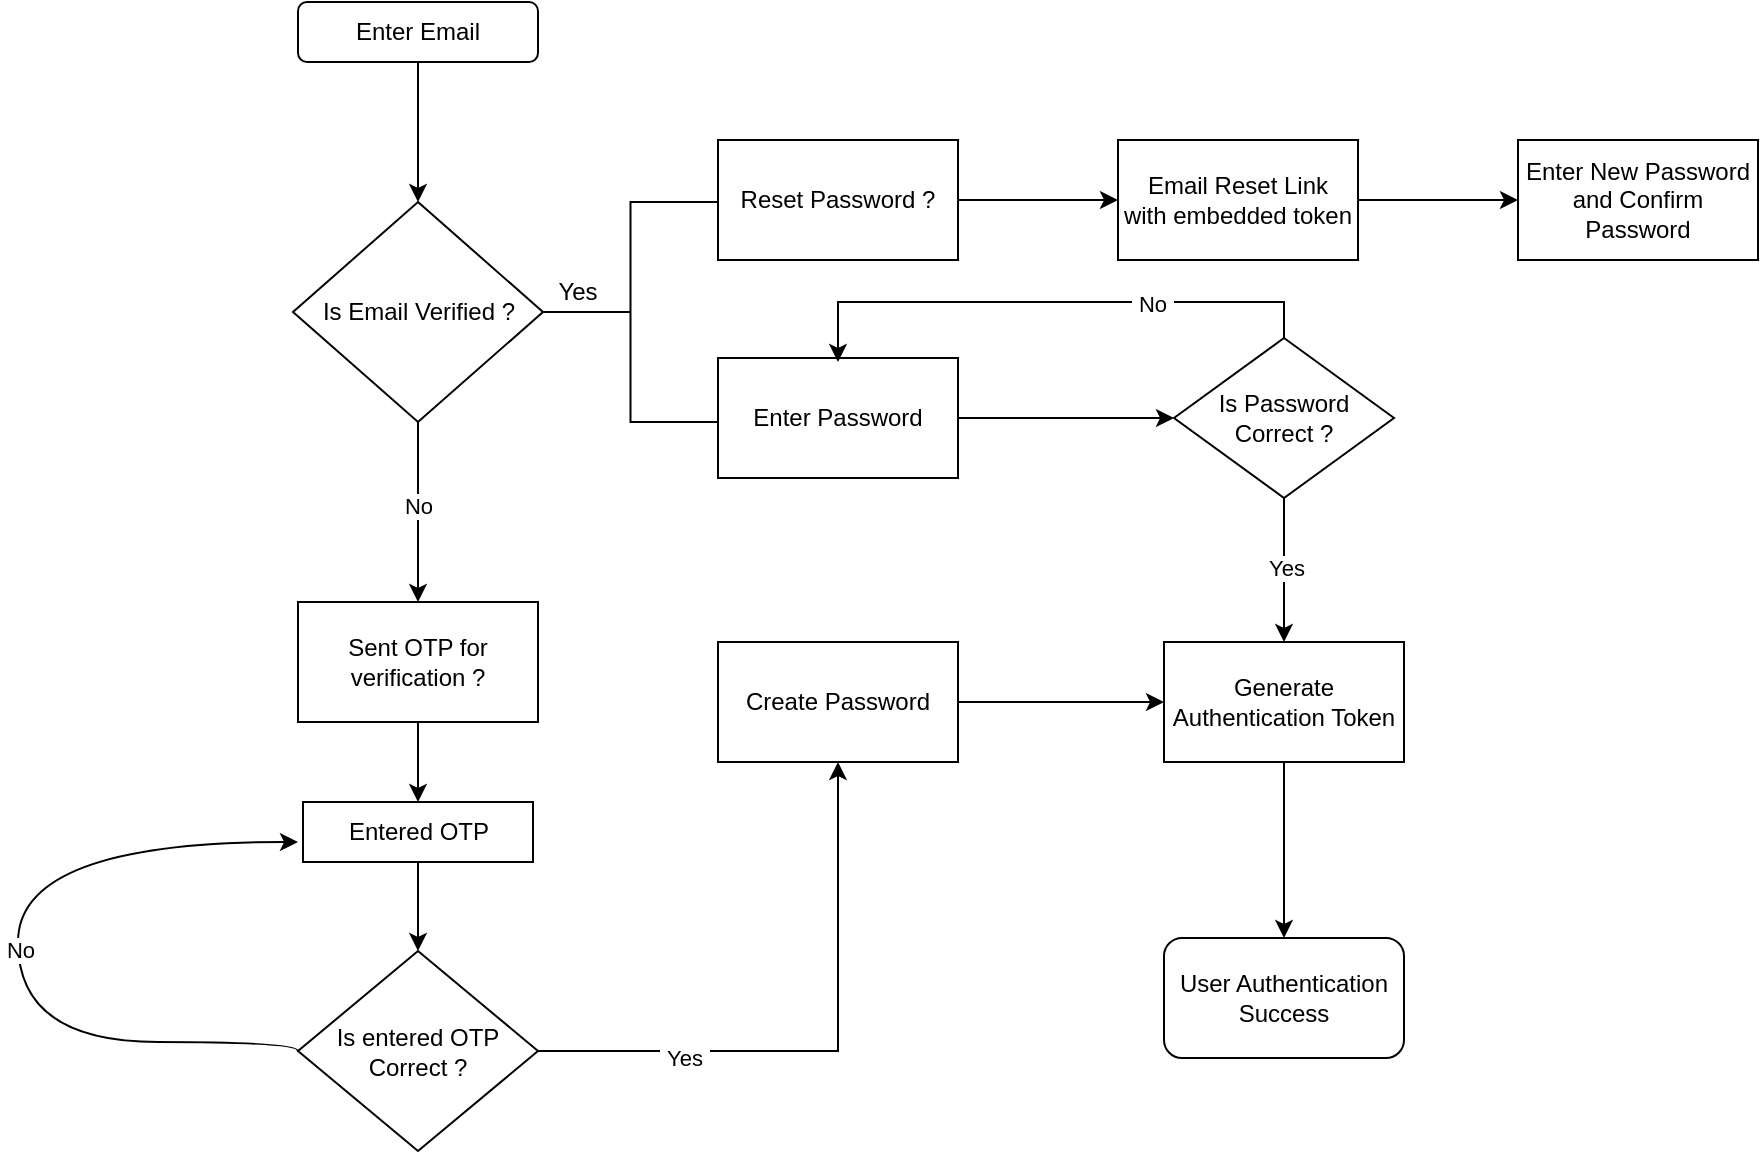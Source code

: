 <mxfile version="21.7.1" type="github">
  <diagram id="C5RBs43oDa-KdzZeNtuy" name="Page-1">
    <mxGraphModel dx="1209" dy="735" grid="1" gridSize="10" guides="1" tooltips="1" connect="1" arrows="1" fold="1" page="1" pageScale="1" pageWidth="827" pageHeight="1169" math="0" shadow="0">
      <root>
        <mxCell id="WIyWlLk6GJQsqaUBKTNV-0" />
        <mxCell id="WIyWlLk6GJQsqaUBKTNV-1" parent="WIyWlLk6GJQsqaUBKTNV-0" />
        <mxCell id="8W9beCQc0UQPhHP_uDag-3" value="" style="edgeStyle=orthogonalEdgeStyle;rounded=0;orthogonalLoop=1;jettySize=auto;html=1;" edge="1" parent="WIyWlLk6GJQsqaUBKTNV-1" source="8W9beCQc0UQPhHP_uDag-0" target="8W9beCQc0UQPhHP_uDag-1">
          <mxGeometry relative="1" as="geometry" />
        </mxCell>
        <mxCell id="8W9beCQc0UQPhHP_uDag-0" value="Enter Email" style="rounded=1;whiteSpace=wrap;html=1;" vertex="1" parent="WIyWlLk6GJQsqaUBKTNV-1">
          <mxGeometry x="190" y="60" width="120" height="30" as="geometry" />
        </mxCell>
        <mxCell id="8W9beCQc0UQPhHP_uDag-8" value="" style="edgeStyle=orthogonalEdgeStyle;rounded=0;orthogonalLoop=1;jettySize=auto;html=1;" edge="1" parent="WIyWlLk6GJQsqaUBKTNV-1" source="8W9beCQc0UQPhHP_uDag-1" target="8W9beCQc0UQPhHP_uDag-7">
          <mxGeometry relative="1" as="geometry" />
        </mxCell>
        <mxCell id="8W9beCQc0UQPhHP_uDag-34" value="&amp;nbsp;No&amp;nbsp;" style="edgeLabel;html=1;align=center;verticalAlign=middle;resizable=0;points=[];" vertex="1" connectable="0" parent="8W9beCQc0UQPhHP_uDag-8">
          <mxGeometry x="-0.074" relative="1" as="geometry">
            <mxPoint as="offset" />
          </mxGeometry>
        </mxCell>
        <mxCell id="8W9beCQc0UQPhHP_uDag-1" value="Is Email Verified ?" style="rhombus;whiteSpace=wrap;html=1;movable=1;resizable=1;rotatable=1;deletable=1;editable=1;locked=0;connectable=1;" vertex="1" parent="WIyWlLk6GJQsqaUBKTNV-1">
          <mxGeometry x="187.5" y="160" width="125" height="110" as="geometry" />
        </mxCell>
        <mxCell id="8W9beCQc0UQPhHP_uDag-30" value="" style="edgeStyle=orthogonalEdgeStyle;rounded=0;orthogonalLoop=1;jettySize=auto;html=1;" edge="1" parent="WIyWlLk6GJQsqaUBKTNV-1" source="8W9beCQc0UQPhHP_uDag-4" target="8W9beCQc0UQPhHP_uDag-29">
          <mxGeometry relative="1" as="geometry" />
        </mxCell>
        <mxCell id="8W9beCQc0UQPhHP_uDag-4" value="Enter Password" style="whiteSpace=wrap;html=1;movable=1;resizable=1;rotatable=1;deletable=1;editable=1;locked=0;connectable=1;rounded=0;" vertex="1" parent="WIyWlLk6GJQsqaUBKTNV-1">
          <mxGeometry x="400" y="238" width="120" height="60" as="geometry" />
        </mxCell>
        <mxCell id="8W9beCQc0UQPhHP_uDag-20" value="" style="edgeStyle=orthogonalEdgeStyle;rounded=0;orthogonalLoop=1;jettySize=auto;html=1;" edge="1" parent="WIyWlLk6GJQsqaUBKTNV-1" source="8W9beCQc0UQPhHP_uDag-7" target="8W9beCQc0UQPhHP_uDag-19">
          <mxGeometry relative="1" as="geometry" />
        </mxCell>
        <mxCell id="8W9beCQc0UQPhHP_uDag-7" value="Sent OTP for verification ?" style="whiteSpace=wrap;html=1;" vertex="1" parent="WIyWlLk6GJQsqaUBKTNV-1">
          <mxGeometry x="190" y="360" width="120" height="60" as="geometry" />
        </mxCell>
        <mxCell id="8W9beCQc0UQPhHP_uDag-25" style="edgeStyle=orthogonalEdgeStyle;rounded=0;orthogonalLoop=1;jettySize=auto;html=1;curved=1;exitX=0;exitY=0.5;exitDx=0;exitDy=0;" edge="1" parent="WIyWlLk6GJQsqaUBKTNV-1" source="8W9beCQc0UQPhHP_uDag-10">
          <mxGeometry relative="1" as="geometry">
            <mxPoint x="190" y="480" as="targetPoint" />
            <Array as="points">
              <mxPoint x="190" y="580" />
              <mxPoint x="50" y="580" />
              <mxPoint x="50" y="480" />
            </Array>
          </mxGeometry>
        </mxCell>
        <mxCell id="8W9beCQc0UQPhHP_uDag-26" value="&amp;nbsp;No&amp;nbsp;" style="edgeLabel;html=1;align=center;verticalAlign=middle;resizable=0;points=[];" vertex="1" connectable="0" parent="8W9beCQc0UQPhHP_uDag-25">
          <mxGeometry x="-0.009" y="-1" relative="1" as="geometry">
            <mxPoint as="offset" />
          </mxGeometry>
        </mxCell>
        <mxCell id="8W9beCQc0UQPhHP_uDag-63" style="edgeStyle=orthogonalEdgeStyle;rounded=0;orthogonalLoop=1;jettySize=auto;html=1;entryX=0.5;entryY=1;entryDx=0;entryDy=0;" edge="1" parent="WIyWlLk6GJQsqaUBKTNV-1" source="8W9beCQc0UQPhHP_uDag-10" target="8W9beCQc0UQPhHP_uDag-61">
          <mxGeometry relative="1" as="geometry" />
        </mxCell>
        <mxCell id="8W9beCQc0UQPhHP_uDag-64" value="&amp;nbsp;Yes&amp;nbsp;" style="edgeLabel;html=1;align=center;verticalAlign=middle;resizable=0;points=[];" vertex="1" connectable="0" parent="8W9beCQc0UQPhHP_uDag-63">
          <mxGeometry x="-0.502" y="-3" relative="1" as="geometry">
            <mxPoint x="-1" as="offset" />
          </mxGeometry>
        </mxCell>
        <mxCell id="8W9beCQc0UQPhHP_uDag-10" value="Is entered OTP Correct ?" style="rhombus;whiteSpace=wrap;html=1;movable=1;resizable=1;rotatable=1;deletable=1;editable=1;locked=0;connectable=1;" vertex="1" parent="WIyWlLk6GJQsqaUBKTNV-1">
          <mxGeometry x="190" y="534.5" width="120" height="100" as="geometry" />
        </mxCell>
        <mxCell id="8W9beCQc0UQPhHP_uDag-22" value="" style="edgeStyle=orthogonalEdgeStyle;rounded=0;orthogonalLoop=1;jettySize=auto;html=1;" edge="1" parent="WIyWlLk6GJQsqaUBKTNV-1" source="8W9beCQc0UQPhHP_uDag-19" target="8W9beCQc0UQPhHP_uDag-10">
          <mxGeometry relative="1" as="geometry" />
        </mxCell>
        <mxCell id="8W9beCQc0UQPhHP_uDag-19" value="Entered OTP" style="whiteSpace=wrap;html=1;" vertex="1" parent="WIyWlLk6GJQsqaUBKTNV-1">
          <mxGeometry x="192.5" y="460" width="115" height="30" as="geometry" />
        </mxCell>
        <mxCell id="8W9beCQc0UQPhHP_uDag-31" style="edgeStyle=orthogonalEdgeStyle;rounded=0;orthogonalLoop=1;jettySize=auto;html=1;exitX=0.378;exitY=0.87;exitDx=0;exitDy=0;exitPerimeter=0;" edge="1" parent="WIyWlLk6GJQsqaUBKTNV-1" source="8W9beCQc0UQPhHP_uDag-29">
          <mxGeometry relative="1" as="geometry">
            <mxPoint x="683" y="318" as="sourcePoint" />
            <mxPoint x="460" y="240" as="targetPoint" />
            <Array as="points">
              <mxPoint x="670" y="288" />
              <mxPoint x="683" y="288" />
              <mxPoint x="683" y="210" />
              <mxPoint x="460" y="210" />
            </Array>
          </mxGeometry>
        </mxCell>
        <mxCell id="8W9beCQc0UQPhHP_uDag-32" value="&amp;nbsp;&lt;font style=&quot;font-size: 11px;&quot;&gt;No&amp;nbsp;&lt;/font&gt;" style="edgeLabel;html=1;align=center;verticalAlign=middle;resizable=0;points=[];" vertex="1" connectable="0" parent="8W9beCQc0UQPhHP_uDag-31">
          <mxGeometry x="-0.053" y="1" relative="1" as="geometry">
            <mxPoint as="offset" />
          </mxGeometry>
        </mxCell>
        <mxCell id="8W9beCQc0UQPhHP_uDag-37" value="" style="edgeStyle=orthogonalEdgeStyle;rounded=0;orthogonalLoop=1;jettySize=auto;html=1;" edge="1" parent="WIyWlLk6GJQsqaUBKTNV-1" source="8W9beCQc0UQPhHP_uDag-29" target="8W9beCQc0UQPhHP_uDag-36">
          <mxGeometry relative="1" as="geometry" />
        </mxCell>
        <mxCell id="8W9beCQc0UQPhHP_uDag-40" value="&amp;nbsp;Yes&amp;nbsp;" style="edgeLabel;html=1;align=center;verticalAlign=middle;resizable=0;points=[];" vertex="1" connectable="0" parent="8W9beCQc0UQPhHP_uDag-37">
          <mxGeometry x="-0.025" y="1" relative="1" as="geometry">
            <mxPoint as="offset" />
          </mxGeometry>
        </mxCell>
        <mxCell id="8W9beCQc0UQPhHP_uDag-29" value="Is Password Correct ?" style="rhombus;whiteSpace=wrap;html=1;" vertex="1" parent="WIyWlLk6GJQsqaUBKTNV-1">
          <mxGeometry x="628" y="228" width="110" height="80" as="geometry" />
        </mxCell>
        <mxCell id="8W9beCQc0UQPhHP_uDag-39" value="" style="edgeStyle=orthogonalEdgeStyle;rounded=0;orthogonalLoop=1;jettySize=auto;html=1;" edge="1" parent="WIyWlLk6GJQsqaUBKTNV-1" source="8W9beCQc0UQPhHP_uDag-36" target="8W9beCQc0UQPhHP_uDag-38">
          <mxGeometry relative="1" as="geometry" />
        </mxCell>
        <mxCell id="8W9beCQc0UQPhHP_uDag-36" value="Generate Authentication Token" style="whiteSpace=wrap;html=1;" vertex="1" parent="WIyWlLk6GJQsqaUBKTNV-1">
          <mxGeometry x="623" y="380" width="120" height="60" as="geometry" />
        </mxCell>
        <mxCell id="8W9beCQc0UQPhHP_uDag-38" value="User Authentication Success" style="rounded=1;whiteSpace=wrap;html=1;" vertex="1" parent="WIyWlLk6GJQsqaUBKTNV-1">
          <mxGeometry x="623" y="528" width="120" height="60" as="geometry" />
        </mxCell>
        <mxCell id="8W9beCQc0UQPhHP_uDag-52" value="" style="strokeWidth=1;html=1;shape=mxgraph.flowchart.annotation_2;align=left;labelPosition=right;pointerEvents=1;fillColor=default;movable=1;resizable=1;rotatable=1;deletable=1;editable=1;locked=0;connectable=1;" vertex="1" parent="WIyWlLk6GJQsqaUBKTNV-1">
          <mxGeometry x="312.5" y="160" width="87.5" height="110" as="geometry" />
        </mxCell>
        <mxCell id="8W9beCQc0UQPhHP_uDag-58" value="" style="edgeStyle=orthogonalEdgeStyle;rounded=0;orthogonalLoop=1;jettySize=auto;html=1;" edge="1" parent="WIyWlLk6GJQsqaUBKTNV-1" source="8W9beCQc0UQPhHP_uDag-53" target="8W9beCQc0UQPhHP_uDag-57">
          <mxGeometry relative="1" as="geometry" />
        </mxCell>
        <mxCell id="8W9beCQc0UQPhHP_uDag-53" value="Reset Password ?" style="whiteSpace=wrap;html=1;movable=1;resizable=1;rotatable=1;deletable=1;editable=1;locked=0;connectable=1;" vertex="1" parent="WIyWlLk6GJQsqaUBKTNV-1">
          <mxGeometry x="400" y="129" width="120" height="60" as="geometry" />
        </mxCell>
        <mxCell id="8W9beCQc0UQPhHP_uDag-56" value="Yes" style="text;html=1;strokeColor=none;fillColor=none;align=center;verticalAlign=middle;whiteSpace=wrap;rounded=0;" vertex="1" parent="WIyWlLk6GJQsqaUBKTNV-1">
          <mxGeometry x="300" y="190" width="60" height="30" as="geometry" />
        </mxCell>
        <mxCell id="8W9beCQc0UQPhHP_uDag-60" value="" style="edgeStyle=orthogonalEdgeStyle;rounded=0;orthogonalLoop=1;jettySize=auto;html=1;" edge="1" parent="WIyWlLk6GJQsqaUBKTNV-1" source="8W9beCQc0UQPhHP_uDag-57" target="8W9beCQc0UQPhHP_uDag-59">
          <mxGeometry relative="1" as="geometry" />
        </mxCell>
        <mxCell id="8W9beCQc0UQPhHP_uDag-57" value="Email Reset Link with&amp;nbsp;embedded token" style="whiteSpace=wrap;html=1;" vertex="1" parent="WIyWlLk6GJQsqaUBKTNV-1">
          <mxGeometry x="600" y="129" width="120" height="60" as="geometry" />
        </mxCell>
        <mxCell id="8W9beCQc0UQPhHP_uDag-59" value="Enter New Password and Confirm Password" style="whiteSpace=wrap;html=1;" vertex="1" parent="WIyWlLk6GJQsqaUBKTNV-1">
          <mxGeometry x="800" y="129" width="120" height="60" as="geometry" />
        </mxCell>
        <mxCell id="8W9beCQc0UQPhHP_uDag-65" style="edgeStyle=orthogonalEdgeStyle;rounded=0;orthogonalLoop=1;jettySize=auto;html=1;" edge="1" parent="WIyWlLk6GJQsqaUBKTNV-1" source="8W9beCQc0UQPhHP_uDag-61" target="8W9beCQc0UQPhHP_uDag-36">
          <mxGeometry relative="1" as="geometry" />
        </mxCell>
        <mxCell id="8W9beCQc0UQPhHP_uDag-61" value="Create Password" style="whiteSpace=wrap;html=1;movable=1;resizable=1;rotatable=1;deletable=1;editable=1;locked=0;connectable=1;rounded=0;" vertex="1" parent="WIyWlLk6GJQsqaUBKTNV-1">
          <mxGeometry x="400" y="380" width="120" height="60" as="geometry" />
        </mxCell>
      </root>
    </mxGraphModel>
  </diagram>
</mxfile>
